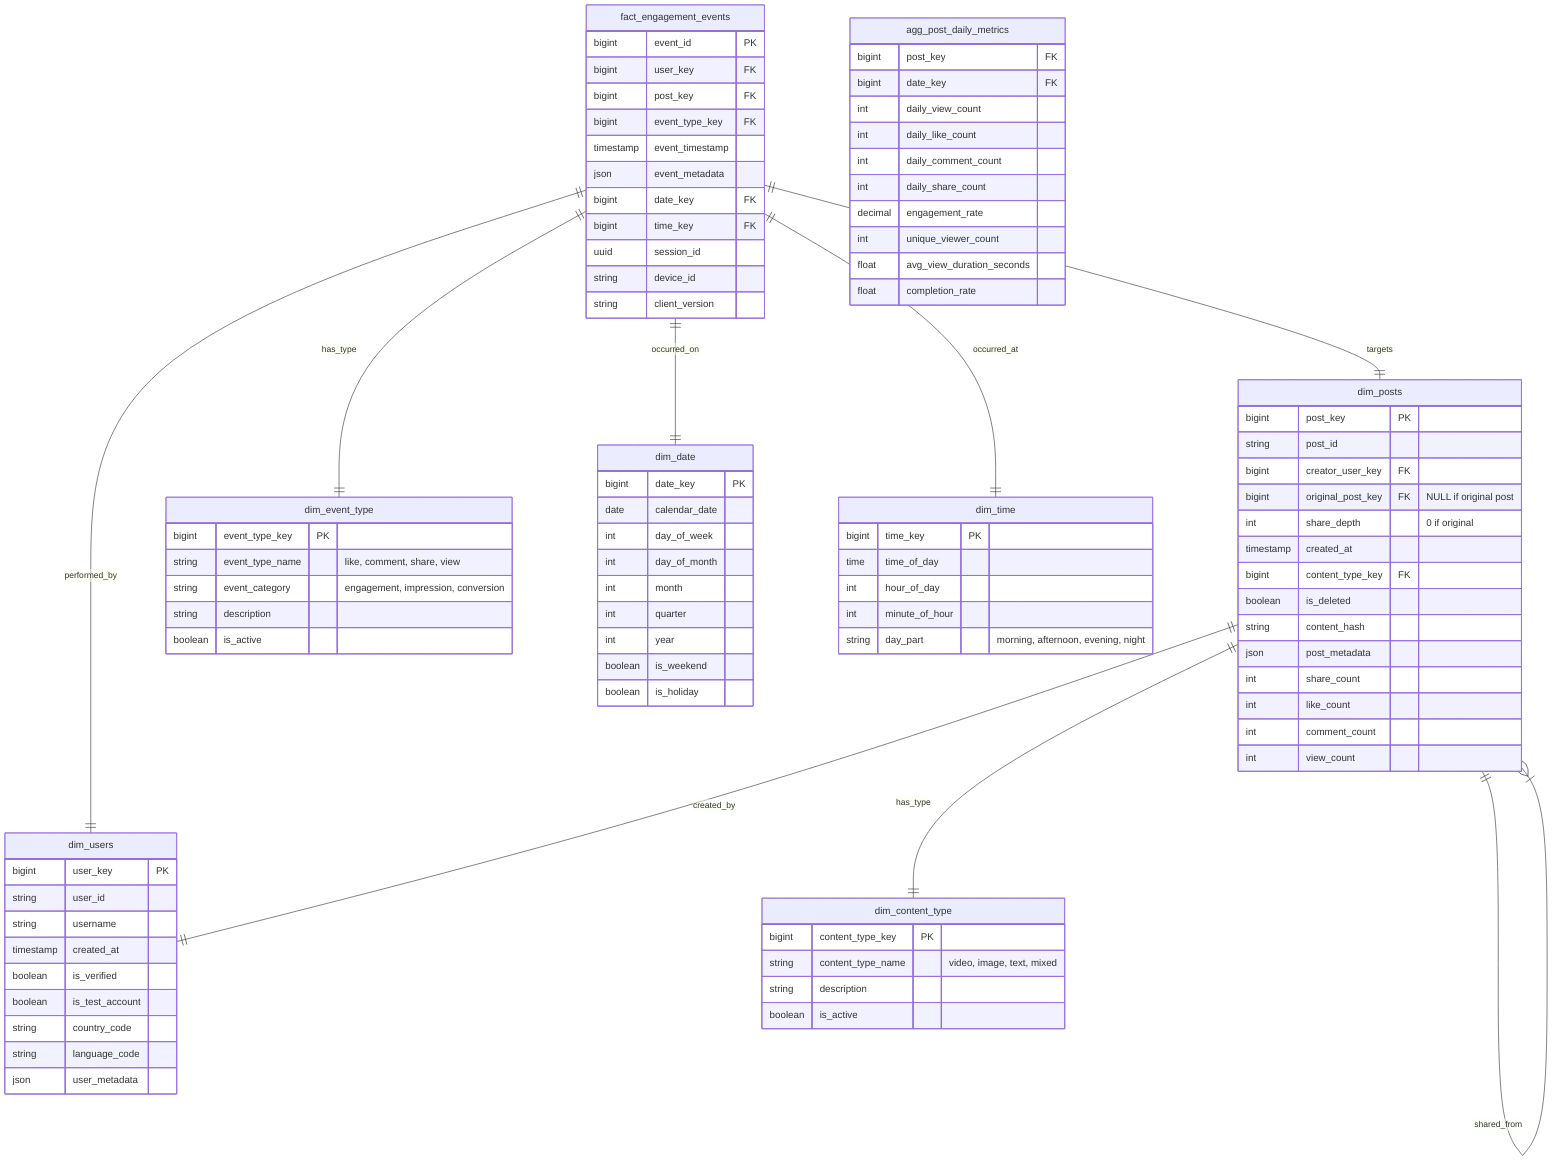 erDiagram
    fact_engagement_events ||--|| dim_users : performed_by
    fact_engagement_events ||--|| dim_posts : targets
    fact_engagement_events ||--|| dim_event_type : has_type
    fact_engagement_events ||--|| dim_date : occurred_on
    fact_engagement_events ||--|| dim_time : occurred_at
    dim_posts ||--|| dim_users : created_by
    dim_posts ||--|{ dim_posts : shared_from
    dim_posts ||--|| dim_content_type : has_type

    fact_engagement_events {
        bigint event_id PK
        bigint user_key FK
        bigint post_key FK
        bigint event_type_key FK
        timestamp event_timestamp
        json event_metadata
        bigint date_key FK
        bigint time_key FK
        uuid session_id
        string device_id
        string client_version
    }

    dim_posts {
        bigint post_key PK
        string post_id
        bigint creator_user_key FK
        bigint original_post_key FK "NULL if original post"
        int share_depth "0 if original"
        timestamp created_at
        bigint content_type_key FK
        boolean is_deleted
        string content_hash
        json post_metadata
        int share_count
        int like_count
        int comment_count
        int view_count
    }

    dim_users {
        bigint user_key PK
        string user_id
        string username
        timestamp created_at
        boolean is_verified
        boolean is_test_account
        string country_code
        string language_code
        json user_metadata
    }

    dim_event_type {
        bigint event_type_key PK
        string event_type_name "like, comment, share, view"
        string event_category "engagement, impression, conversion"
        string description
        boolean is_active
    }

    dim_content_type {
        bigint content_type_key PK
        string content_type_name "video, image, text, mixed"
        string description
        boolean is_active
    }

    dim_date {
        bigint date_key PK
        date calendar_date
        int day_of_week
        int day_of_month
        int month
        int quarter
        int year
        boolean is_weekend
        boolean is_holiday
    }

    dim_time {
        bigint time_key PK
        time time_of_day
        int hour_of_day
        int minute_of_hour
        string day_part "morning, afternoon, evening, night"
    }

    agg_post_daily_metrics {
        bigint post_key FK
        bigint date_key FK
        int daily_view_count
        int daily_like_count
        int daily_comment_count
        int daily_share_count
        decimal engagement_rate
        int unique_viewer_count
        float avg_view_duration_seconds
        float completion_rate
    }